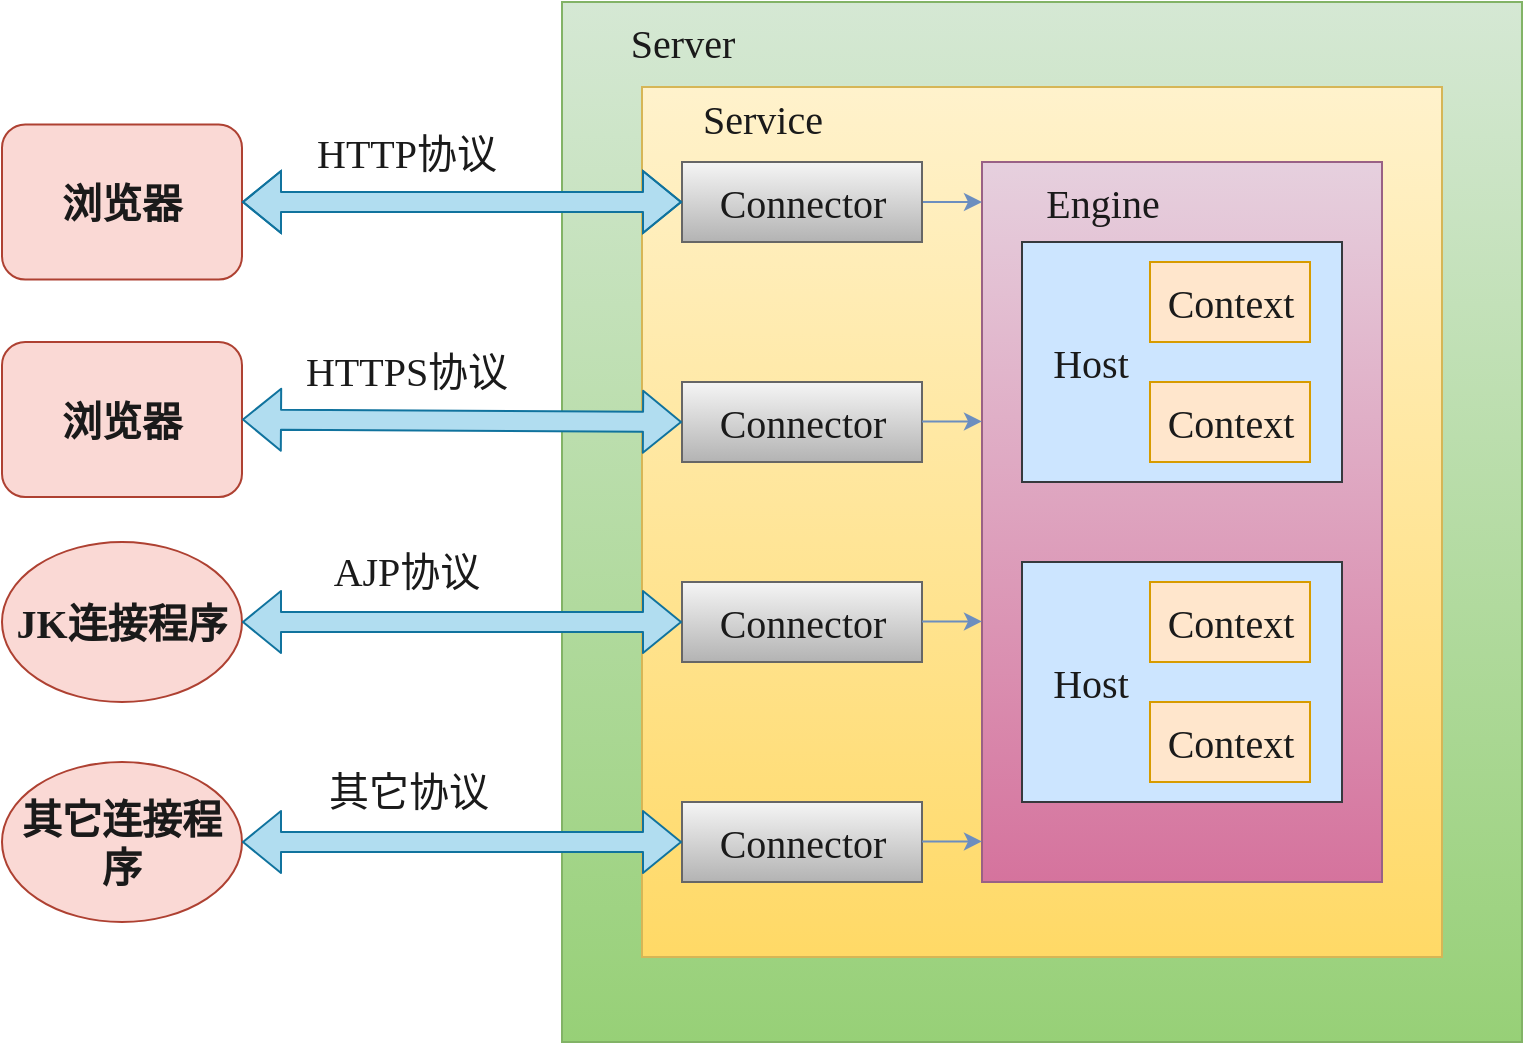 <mxfile><diagram id="lRgsHqvAt93XHDKHsxCa" name="第 1 页"><mxGraphModel dx="773" dy="807" grid="0" gridSize="10" guides="1" tooltips="1" connect="1" arrows="1" fold="1" page="0" pageScale="1" pageWidth="827" pageHeight="1169" background="#FFFFFF" math="0" shadow="0"><root><mxCell id="0"/><mxCell id="1" parent="0"/><mxCell id="2" value="" style="rounded=0;whiteSpace=wrap;html=1;fillColor=#d5e8d4;strokeColor=#82b366;gradientColor=#97d077;" parent="1" vertex="1"><mxGeometry x="120" y="40" width="480" height="520" as="geometry"/></mxCell><mxCell id="3" value="" style="rounded=0;whiteSpace=wrap;html=1;fillColor=#fff2cc;strokeColor=#d6b656;gradientColor=#ffd966;" parent="1" vertex="1"><mxGeometry x="160" y="82.5" width="400" height="435" as="geometry"/></mxCell><mxCell id="8" value="" style="rounded=0;whiteSpace=wrap;html=1;fillColor=#e6d0de;gradientColor=#d5739d;strokeColor=#996185;" parent="1" vertex="1"><mxGeometry x="330" y="120" width="200" height="360" as="geometry"/></mxCell><mxCell id="10" value="" style="rounded=0;whiteSpace=wrap;html=1;fillColor=#cce5ff;strokeColor=#36393d;" parent="1" vertex="1"><mxGeometry x="350" y="160" width="160" height="120" as="geometry"/></mxCell><mxCell id="11" value="" style="rounded=0;whiteSpace=wrap;html=1;fillColor=#cce5ff;strokeColor=#36393d;" parent="1" vertex="1"><mxGeometry x="350" y="320" width="160" height="120" as="geometry"/></mxCell><mxCell id="12" value="" style="rounded=0;whiteSpace=wrap;html=1;fillColor=#ffe6cc;strokeColor=#d79b00;" parent="1" vertex="1"><mxGeometry x="414" y="170" width="80" height="40" as="geometry"/></mxCell><mxCell id="13" value="" style="rounded=0;whiteSpace=wrap;html=1;fillColor=#ffe6cc;strokeColor=#d79b00;" parent="1" vertex="1"><mxGeometry x="414" y="230" width="80" height="40" as="geometry"/></mxCell><mxCell id="14" value="" style="rounded=0;whiteSpace=wrap;html=1;fillColor=#ffe6cc;strokeColor=#d79b00;" parent="1" vertex="1"><mxGeometry x="414" y="330" width="80" height="40" as="geometry"/></mxCell><mxCell id="15" value="" style="rounded=0;whiteSpace=wrap;html=1;fillColor=#ffe6cc;strokeColor=#d79b00;" parent="1" vertex="1"><mxGeometry x="414" y="390" width="80" height="40" as="geometry"/></mxCell><mxCell id="49" style="edgeStyle=none;html=1;exitX=1;exitY=0.5;exitDx=0;exitDy=0;fillColor=#dae8fc;strokeColor=#6c8ebf;gradientColor=#7ea6e0;" parent="1" source="16" edge="1"><mxGeometry relative="1" as="geometry"><mxPoint x="330" y="140" as="targetPoint"/></mxGeometry></mxCell><mxCell id="16" value="" style="rounded=0;whiteSpace=wrap;html=1;fillColor=#f5f5f5;strokeColor=#666666;gradientColor=#b3b3b3;" parent="1" vertex="1"><mxGeometry x="180" y="120" width="120" height="40" as="geometry"/></mxCell><mxCell id="17" value="" style="rounded=0;whiteSpace=wrap;html=1;fillColor=#f5f5f5;gradientColor=#b3b3b3;strokeColor=#666666;" parent="1" vertex="1"><mxGeometry x="180" y="230" width="120" height="40" as="geometry"/></mxCell><mxCell id="18" value="" style="rounded=0;whiteSpace=wrap;html=1;fillColor=#f5f5f5;gradientColor=#b3b3b3;strokeColor=#666666;" parent="1" vertex="1"><mxGeometry x="180" y="330" width="120" height="40" as="geometry"/></mxCell><mxCell id="19" value="" style="rounded=0;whiteSpace=wrap;html=1;fillColor=#f5f5f5;gradientColor=#b3b3b3;strokeColor=#666666;" parent="1" vertex="1"><mxGeometry x="180" y="440" width="120" height="40" as="geometry"/></mxCell><mxCell id="20" value="&lt;font color=&quot;#1a1a1a&quot; style=&quot;font-size: 20px&quot; face=&quot;Comic Sans MS&quot;&gt;&lt;b&gt;浏览器&lt;/b&gt;&lt;/font&gt;" style="rounded=1;whiteSpace=wrap;html=1;fillColor=#fad9d5;strokeColor=#ae4132;" parent="1" vertex="1"><mxGeometry x="-160" y="101.25" width="120" height="77.5" as="geometry"/></mxCell><mxCell id="21" value="&lt;b style=&quot;color: rgb(26 , 26 , 26) ; font-family: &amp;#34;comic sans ms&amp;#34; ; font-size: 20px&quot;&gt;浏览器&lt;/b&gt;" style="rounded=1;whiteSpace=wrap;html=1;fillColor=#fad9d5;strokeColor=#ae4132;" parent="1" vertex="1"><mxGeometry x="-160" y="210" width="120" height="77.5" as="geometry"/></mxCell><mxCell id="22" value="&lt;b style=&quot;color: rgb(26 , 26 , 26) ; font-family: &amp;#34;comic sans ms&amp;#34; ; font-size: 20px&quot;&gt;JK连接程序&lt;/b&gt;" style="ellipse;whiteSpace=wrap;html=1;fillColor=#fad9d5;strokeColor=#ae4132;" parent="1" vertex="1"><mxGeometry x="-160" y="310" width="120" height="80" as="geometry"/></mxCell><mxCell id="24" value="&lt;b style=&quot;color: rgb(26 , 26 , 26) ; font-family: &amp;#34;comic sans ms&amp;#34; ; font-size: 20px&quot;&gt;其它连接程序&lt;/b&gt;" style="ellipse;whiteSpace=wrap;html=1;fillColor=#fad9d5;strokeColor=#ae4132;" parent="1" vertex="1"><mxGeometry x="-160" y="420" width="120" height="80" as="geometry"/></mxCell><mxCell id="25" value="" style="shape=flexArrow;endArrow=classic;startArrow=classic;html=1;exitX=1;exitY=0.5;exitDx=0;exitDy=0;entryX=0;entryY=0.5;entryDx=0;entryDy=0;rounded=1;shadow=0;fillColor=#b1ddf0;strokeColor=#10739e;" parent="1" source="20" target="16" edge="1"><mxGeometry width="100" height="100" relative="1" as="geometry"><mxPoint x="100" y="300" as="sourcePoint"/><mxPoint x="200" y="200" as="targetPoint"/><Array as="points"><mxPoint x="80" y="140"/></Array></mxGeometry></mxCell><mxCell id="26" value="" style="shape=flexArrow;endArrow=classic;startArrow=classic;html=1;exitX=1;exitY=0.5;exitDx=0;exitDy=0;entryX=0;entryY=0.5;entryDx=0;entryDy=0;fillColor=#b1ddf0;strokeColor=#10739e;" parent="1" source="21" target="17" edge="1"><mxGeometry width="100" height="100" relative="1" as="geometry"><mxPoint x="100" y="300" as="sourcePoint"/><mxPoint x="200" y="200" as="targetPoint"/></mxGeometry></mxCell><mxCell id="27" value="" style="shape=flexArrow;endArrow=classic;startArrow=classic;html=1;rounded=1;shadow=0;exitX=1;exitY=0.5;exitDx=0;exitDy=0;entryX=0;entryY=0.5;entryDx=0;entryDy=0;fillColor=#b1ddf0;strokeColor=#10739e;" parent="1" source="22" target="18" edge="1"><mxGeometry width="100" height="100" relative="1" as="geometry"><mxPoint x="100" y="300" as="sourcePoint"/><mxPoint x="200" y="200" as="targetPoint"/></mxGeometry></mxCell><mxCell id="28" value="" style="shape=flexArrow;endArrow=classic;startArrow=classic;html=1;rounded=1;shadow=0;exitX=1;exitY=0.5;exitDx=0;exitDy=0;entryX=0;entryY=0.5;entryDx=0;entryDy=0;fillColor=#b1ddf0;strokeColor=#10739e;" parent="1" source="24" target="19" edge="1"><mxGeometry width="100" height="100" relative="1" as="geometry"><mxPoint x="100" y="300" as="sourcePoint"/><mxPoint x="200" y="200" as="targetPoint"/></mxGeometry></mxCell><mxCell id="30" value="Server" style="text;html=1;resizable=0;autosize=1;align=center;verticalAlign=middle;points=[];fillColor=none;strokeColor=none;rounded=0;labelBackgroundColor=none;fontFamily=Comic Sans MS;fontSize=20;fontColor=#1A1A1A;" parent="1" vertex="1"><mxGeometry x="140" y="45" width="80" height="30" as="geometry"/></mxCell><mxCell id="31" value="Service&lt;span style=&quot;color: rgba(0 , 0 , 0 , 0) ; font-family: monospace ; font-size: 0px&quot;&gt;%3CmxGraphModel%3E%3Croot%3E%3CmxCell%20id%3D%220%22%2F%3E%3CmxCell%20id%3D%221%22%20parent%3D%220%22%2F%3E%3CmxCell%20id%3D%222%22%20value%3D%22Server%22%20style%3D%22text%3Bhtml%3D1%3Bresizable%3D0%3Bautosize%3D1%3Balign%3Dcenter%3BverticalAlign%3Dmiddle%3Bpoints%3D%5B%5D%3BfillColor%3Dnone%3BstrokeColor%3Dnone%3Brounded%3D0%3BlabelBackgroundColor%3Dnone%3BfontFamily%3DComic%20Sans%20MS%3BfontSize%3D20%3BfontColor%3D%231A1A1A%3B%22%20vertex%3D%221%22%20parent%3D%221%22%3E%3CmxGeometry%20x%3D%22140%22%20y%3D%2245%22%20width%3D%2280%22%20height%3D%2230%22%20as%3D%22geometry%22%2F%3E%3C%2FmxCell%3E%3C%2Froot%3E%3C%2FmxGraphModel%3E&lt;/span&gt;" style="text;html=1;resizable=0;autosize=1;align=center;verticalAlign=middle;points=[];fillColor=none;strokeColor=none;rounded=0;labelBackgroundColor=none;fontFamily=Comic Sans MS;fontSize=20;fontColor=#1A1A1A;" parent="1" vertex="1"><mxGeometry x="175" y="77.5" width="90" height="40" as="geometry"/></mxCell><mxCell id="32" value="Engine" style="text;html=1;resizable=0;autosize=1;align=center;verticalAlign=middle;points=[];fillColor=none;strokeColor=none;rounded=0;labelBackgroundColor=none;fontFamily=Comic Sans MS;fontSize=20;fontColor=#1A1A1A;" parent="1" vertex="1"><mxGeometry x="350" y="125" width="80" height="30" as="geometry"/></mxCell><mxCell id="33" value="Connector" style="text;html=1;resizable=0;autosize=1;align=center;verticalAlign=middle;points=[];fillColor=none;strokeColor=none;rounded=0;labelBackgroundColor=none;fontFamily=Comic Sans MS;fontSize=20;fontColor=#1A1A1A;" parent="1" vertex="1"><mxGeometry x="185" y="125" width="110" height="30" as="geometry"/></mxCell><mxCell id="34" value="Connector" style="text;html=1;resizable=0;autosize=1;align=center;verticalAlign=middle;points=[];fillColor=none;strokeColor=none;rounded=0;labelBackgroundColor=none;fontFamily=Comic Sans MS;fontSize=20;fontColor=#1A1A1A;" parent="1" vertex="1"><mxGeometry x="185" y="235" width="110" height="30" as="geometry"/></mxCell><mxCell id="35" value="Connector" style="text;html=1;resizable=0;autosize=1;align=center;verticalAlign=middle;points=[];fillColor=none;strokeColor=none;rounded=0;labelBackgroundColor=none;fontFamily=Comic Sans MS;fontSize=20;fontColor=#1A1A1A;" parent="1" vertex="1"><mxGeometry x="185" y="335" width="110" height="30" as="geometry"/></mxCell><mxCell id="36" value="Connector" style="text;html=1;resizable=0;autosize=1;align=center;verticalAlign=middle;points=[];fillColor=none;strokeColor=none;rounded=0;labelBackgroundColor=none;fontFamily=Comic Sans MS;fontSize=20;fontColor=#1A1A1A;" parent="1" vertex="1"><mxGeometry x="185" y="445" width="110" height="30" as="geometry"/></mxCell><mxCell id="37" value="Host" style="text;html=1;resizable=0;autosize=1;align=center;verticalAlign=middle;points=[];fillColor=none;strokeColor=none;rounded=0;labelBackgroundColor=none;fontFamily=Comic Sans MS;fontSize=20;fontColor=#1A1A1A;" parent="1" vertex="1"><mxGeometry x="354" y="205" width="60" height="30" as="geometry"/></mxCell><mxCell id="38" value="Host" style="text;html=1;resizable=0;autosize=1;align=center;verticalAlign=middle;points=[];fillColor=none;strokeColor=none;rounded=0;labelBackgroundColor=none;fontFamily=Comic Sans MS;fontSize=20;fontColor=#1A1A1A;" parent="1" vertex="1"><mxGeometry x="354" y="365" width="60" height="30" as="geometry"/></mxCell><mxCell id="39" value="Context" style="text;html=1;resizable=0;autosize=1;align=center;verticalAlign=middle;points=[];fillColor=none;strokeColor=none;rounded=0;labelBackgroundColor=none;fontFamily=Comic Sans MS;fontSize=20;fontColor=#1A1A1A;" parent="1" vertex="1"><mxGeometry x="409" y="175" width="90" height="30" as="geometry"/></mxCell><mxCell id="40" value="Context" style="text;html=1;resizable=0;autosize=1;align=center;verticalAlign=middle;points=[];fillColor=none;strokeColor=none;rounded=0;labelBackgroundColor=none;fontFamily=Comic Sans MS;fontSize=20;fontColor=#1A1A1A;" parent="1" vertex="1"><mxGeometry x="409" y="235" width="90" height="30" as="geometry"/></mxCell><mxCell id="41" value="Context" style="text;html=1;resizable=0;autosize=1;align=center;verticalAlign=middle;points=[];fillColor=none;strokeColor=none;rounded=0;labelBackgroundColor=none;fontFamily=Comic Sans MS;fontSize=20;fontColor=#1A1A1A;" parent="1" vertex="1"><mxGeometry x="409" y="335" width="90" height="30" as="geometry"/></mxCell><mxCell id="42" value="Context" style="text;html=1;resizable=0;autosize=1;align=center;verticalAlign=middle;points=[];fillColor=none;strokeColor=none;rounded=0;labelBackgroundColor=none;fontFamily=Comic Sans MS;fontSize=20;fontColor=#1A1A1A;" parent="1" vertex="1"><mxGeometry x="409" y="395" width="90" height="30" as="geometry"/></mxCell><mxCell id="43" value="HTTP协议" style="text;html=1;resizable=0;autosize=1;align=center;verticalAlign=middle;points=[];fillColor=none;strokeColor=none;rounded=0;labelBackgroundColor=none;fontFamily=Comic Sans MS;fontSize=20;fontColor=#1A1A1A;" parent="1" vertex="1"><mxGeometry x="-10" y="101.25" width="103" height="28" as="geometry"/></mxCell><mxCell id="44" value="HTTPS协议" style="text;html=1;resizable=0;autosize=1;align=center;verticalAlign=middle;points=[];fillColor=none;strokeColor=none;rounded=0;labelBackgroundColor=none;fontFamily=Comic Sans MS;fontSize=20;fontColor=#1A1A1A;" parent="1" vertex="1"><mxGeometry x="-18" y="209" width="120" height="30" as="geometry"/></mxCell><mxCell id="45" value="AJP协议" style="text;html=1;resizable=0;autosize=1;align=center;verticalAlign=middle;points=[];fillColor=none;strokeColor=none;rounded=0;labelBackgroundColor=none;fontFamily=Comic Sans MS;fontSize=20;fontColor=#1A1A1A;" parent="1" vertex="1"><mxGeometry x="-3" y="309" width="90" height="30" as="geometry"/></mxCell><mxCell id="46" value="其它协议" style="text;html=1;resizable=0;autosize=1;align=center;verticalAlign=middle;points=[];fillColor=none;strokeColor=none;rounded=0;labelBackgroundColor=none;fontFamily=Comic Sans MS;fontSize=20;fontColor=#1A1A1A;" parent="1" vertex="1"><mxGeometry x="-7.5" y="419" width="100" height="30" as="geometry"/></mxCell><mxCell id="50" style="edgeStyle=none;html=1;exitX=1;exitY=0.5;exitDx=0;exitDy=0;fillColor=#dae8fc;strokeColor=#6c8ebf;gradientColor=#7ea6e0;" parent="1" edge="1"><mxGeometry relative="1" as="geometry"><mxPoint x="300" y="249.71" as="sourcePoint"/><mxPoint x="330" y="249.71" as="targetPoint"/></mxGeometry></mxCell><mxCell id="51" style="edgeStyle=none;html=1;exitX=1;exitY=0.5;exitDx=0;exitDy=0;fillColor=#dae8fc;strokeColor=#6c8ebf;gradientColor=#7ea6e0;" parent="1" edge="1"><mxGeometry relative="1" as="geometry"><mxPoint x="300" y="349.71" as="sourcePoint"/><mxPoint x="330" y="349.71" as="targetPoint"/></mxGeometry></mxCell><mxCell id="52" style="edgeStyle=none;html=1;exitX=1;exitY=0.5;exitDx=0;exitDy=0;fillColor=#dae8fc;strokeColor=#6c8ebf;gradientColor=#7ea6e0;" parent="1" edge="1"><mxGeometry relative="1" as="geometry"><mxPoint x="300" y="459.71" as="sourcePoint"/><mxPoint x="330" y="459.71" as="targetPoint"/></mxGeometry></mxCell></root></mxGraphModel></diagram></mxfile>